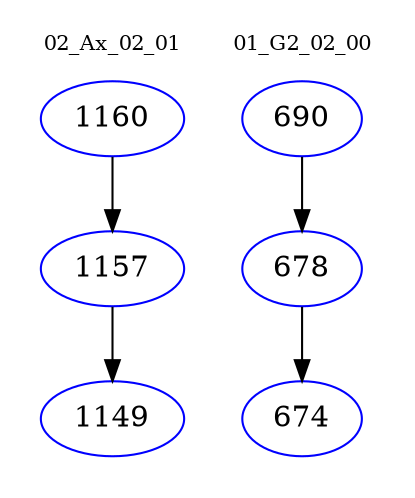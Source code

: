 digraph{
subgraph cluster_0 {
color = white
label = "02_Ax_02_01";
fontsize=10;
T0_1160 [label="1160", color="blue"]
T0_1160 -> T0_1157 [color="black"]
T0_1157 [label="1157", color="blue"]
T0_1157 -> T0_1149 [color="black"]
T0_1149 [label="1149", color="blue"]
}
subgraph cluster_1 {
color = white
label = "01_G2_02_00";
fontsize=10;
T1_690 [label="690", color="blue"]
T1_690 -> T1_678 [color="black"]
T1_678 [label="678", color="blue"]
T1_678 -> T1_674 [color="black"]
T1_674 [label="674", color="blue"]
}
}
